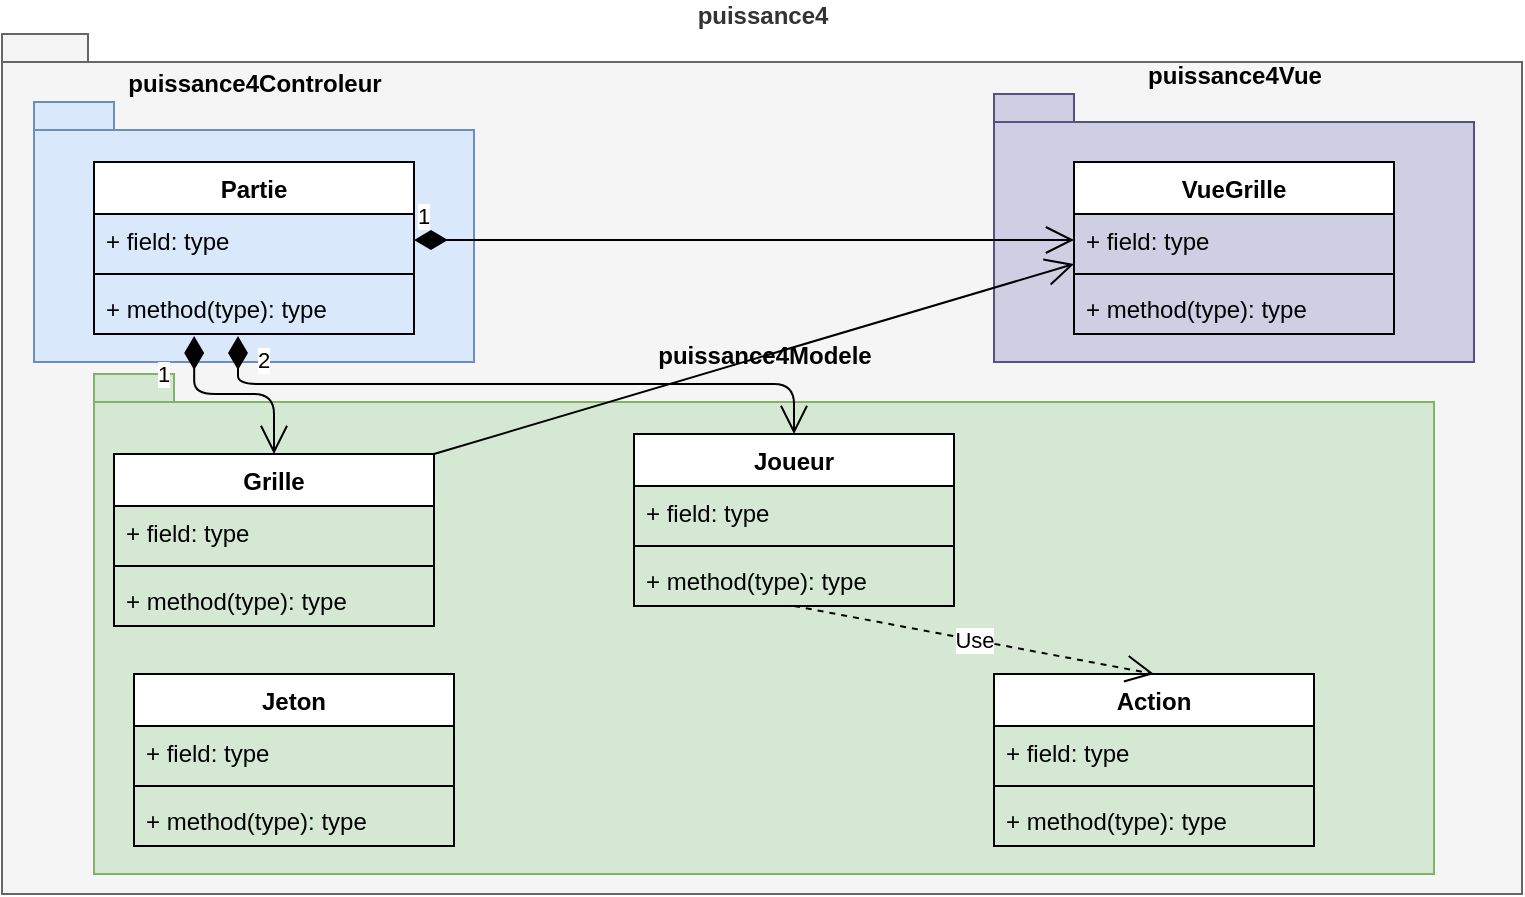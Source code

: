 <mxfile version="13.10.6" type="device"><diagram id="C5RBs43oDa-KdzZeNtuy" name="Page-1"><mxGraphModel dx="1038" dy="575" grid="1" gridSize="10" guides="1" tooltips="1" connect="1" arrows="1" fold="1" page="1" pageScale="1" pageWidth="827" pageHeight="1169" math="0" shadow="0"><root><mxCell id="WIyWlLk6GJQsqaUBKTNV-0"/><mxCell id="WIyWlLk6GJQsqaUBKTNV-1" parent="WIyWlLk6GJQsqaUBKTNV-0"/><mxCell id="a1mSQ-TyuewWaVXqMipL-0" value="puissance4" style="shape=folder;fontStyle=1;spacingTop=10;tabWidth=40;tabHeight=14;tabPosition=left;html=1;fillColor=#f5f5f5;strokeColor=#666666;labelPosition=center;verticalLabelPosition=top;align=center;verticalAlign=bottom;fontColor=#333333;" vertex="1" parent="WIyWlLk6GJQsqaUBKTNV-1"><mxGeometry x="34" y="50" width="760" height="430" as="geometry"/></mxCell><mxCell id="a1mSQ-TyuewWaVXqMipL-34" value="&lt;div&gt;puissance4Modele&lt;/div&gt;" style="shape=folder;fontStyle=1;spacingTop=10;tabWidth=40;tabHeight=14;tabPosition=left;html=1;fillColor=#d5e8d4;strokeColor=#82b366;labelPosition=center;verticalLabelPosition=top;align=center;verticalAlign=bottom;" vertex="1" parent="WIyWlLk6GJQsqaUBKTNV-1"><mxGeometry x="80" y="220" width="670" height="250" as="geometry"/></mxCell><mxCell id="a1mSQ-TyuewWaVXqMipL-33" value="puissance4Vue" style="shape=folder;fontStyle=1;spacingTop=10;tabWidth=40;tabHeight=14;tabPosition=left;html=1;labelPosition=center;verticalLabelPosition=top;align=center;verticalAlign=bottom;fillColor=#d0cee2;strokeColor=#56517e;" vertex="1" parent="WIyWlLk6GJQsqaUBKTNV-1"><mxGeometry x="530" y="80" width="240" height="134" as="geometry"/></mxCell><mxCell id="a1mSQ-TyuewWaVXqMipL-31" value="puissance4Controleur" style="shape=folder;fontStyle=1;spacingTop=10;tabWidth=40;tabHeight=14;tabPosition=left;html=1;fillColor=#dae8fc;strokeColor=#6c8ebf;labelPosition=center;verticalLabelPosition=top;align=center;verticalAlign=bottom;" vertex="1" parent="WIyWlLk6GJQsqaUBKTNV-1"><mxGeometry x="50" y="84" width="220" height="130" as="geometry"/></mxCell><mxCell id="a1mSQ-TyuewWaVXqMipL-1" value="Grille" style="swimlane;fontStyle=1;align=center;verticalAlign=top;childLayout=stackLayout;horizontal=1;startSize=26;horizontalStack=0;resizeParent=1;resizeParentMax=0;resizeLast=0;collapsible=1;marginBottom=0;" vertex="1" parent="WIyWlLk6GJQsqaUBKTNV-1"><mxGeometry x="90" y="260" width="160" height="86" as="geometry"/></mxCell><mxCell id="a1mSQ-TyuewWaVXqMipL-2" value="+ field: type" style="text;strokeColor=none;fillColor=none;align=left;verticalAlign=top;spacingLeft=4;spacingRight=4;overflow=hidden;rotatable=0;points=[[0,0.5],[1,0.5]];portConstraint=eastwest;" vertex="1" parent="a1mSQ-TyuewWaVXqMipL-1"><mxGeometry y="26" width="160" height="26" as="geometry"/></mxCell><mxCell id="a1mSQ-TyuewWaVXqMipL-3" value="" style="line;strokeWidth=1;fillColor=none;align=left;verticalAlign=middle;spacingTop=-1;spacingLeft=3;spacingRight=3;rotatable=0;labelPosition=right;points=[];portConstraint=eastwest;" vertex="1" parent="a1mSQ-TyuewWaVXqMipL-1"><mxGeometry y="52" width="160" height="8" as="geometry"/></mxCell><mxCell id="a1mSQ-TyuewWaVXqMipL-4" value="+ method(type): type" style="text;strokeColor=none;fillColor=none;align=left;verticalAlign=top;spacingLeft=4;spacingRight=4;overflow=hidden;rotatable=0;points=[[0,0.5],[1,0.5]];portConstraint=eastwest;" vertex="1" parent="a1mSQ-TyuewWaVXqMipL-1"><mxGeometry y="60" width="160" height="26" as="geometry"/></mxCell><mxCell id="a1mSQ-TyuewWaVXqMipL-5" value="Joueur" style="swimlane;fontStyle=1;align=center;verticalAlign=top;childLayout=stackLayout;horizontal=1;startSize=26;horizontalStack=0;resizeParent=1;resizeParentMax=0;resizeLast=0;collapsible=1;marginBottom=0;" vertex="1" parent="WIyWlLk6GJQsqaUBKTNV-1"><mxGeometry x="350" y="250" width="160" height="86" as="geometry"/></mxCell><mxCell id="a1mSQ-TyuewWaVXqMipL-6" value="+ field: type" style="text;strokeColor=none;fillColor=none;align=left;verticalAlign=top;spacingLeft=4;spacingRight=4;overflow=hidden;rotatable=0;points=[[0,0.5],[1,0.5]];portConstraint=eastwest;" vertex="1" parent="a1mSQ-TyuewWaVXqMipL-5"><mxGeometry y="26" width="160" height="26" as="geometry"/></mxCell><mxCell id="a1mSQ-TyuewWaVXqMipL-7" value="" style="line;strokeWidth=1;fillColor=none;align=left;verticalAlign=middle;spacingTop=-1;spacingLeft=3;spacingRight=3;rotatable=0;labelPosition=right;points=[];portConstraint=eastwest;" vertex="1" parent="a1mSQ-TyuewWaVXqMipL-5"><mxGeometry y="52" width="160" height="8" as="geometry"/></mxCell><mxCell id="a1mSQ-TyuewWaVXqMipL-8" value="+ method(type): type" style="text;strokeColor=none;fillColor=none;align=left;verticalAlign=top;spacingLeft=4;spacingRight=4;overflow=hidden;rotatable=0;points=[[0,0.5],[1,0.5]];portConstraint=eastwest;" vertex="1" parent="a1mSQ-TyuewWaVXqMipL-5"><mxGeometry y="60" width="160" height="26" as="geometry"/></mxCell><mxCell id="a1mSQ-TyuewWaVXqMipL-9" value="Partie" style="swimlane;fontStyle=1;align=center;verticalAlign=top;childLayout=stackLayout;horizontal=1;startSize=26;horizontalStack=0;resizeParent=1;resizeParentMax=0;resizeLast=0;collapsible=1;marginBottom=0;" vertex="1" parent="WIyWlLk6GJQsqaUBKTNV-1"><mxGeometry x="80" y="114" width="160" height="86" as="geometry"/></mxCell><mxCell id="a1mSQ-TyuewWaVXqMipL-10" value="+ field: type" style="text;strokeColor=none;fillColor=none;align=left;verticalAlign=top;spacingLeft=4;spacingRight=4;overflow=hidden;rotatable=0;points=[[0,0.5],[1,0.5]];portConstraint=eastwest;" vertex="1" parent="a1mSQ-TyuewWaVXqMipL-9"><mxGeometry y="26" width="160" height="26" as="geometry"/></mxCell><mxCell id="a1mSQ-TyuewWaVXqMipL-11" value="" style="line;strokeWidth=1;fillColor=none;align=left;verticalAlign=middle;spacingTop=-1;spacingLeft=3;spacingRight=3;rotatable=0;labelPosition=right;points=[];portConstraint=eastwest;" vertex="1" parent="a1mSQ-TyuewWaVXqMipL-9"><mxGeometry y="52" width="160" height="8" as="geometry"/></mxCell><mxCell id="a1mSQ-TyuewWaVXqMipL-12" value="+ method(type): type" style="text;strokeColor=none;fillColor=none;align=left;verticalAlign=top;spacingLeft=4;spacingRight=4;overflow=hidden;rotatable=0;points=[[0,0.5],[1,0.5]];portConstraint=eastwest;" vertex="1" parent="a1mSQ-TyuewWaVXqMipL-9"><mxGeometry y="60" width="160" height="26" as="geometry"/></mxCell><mxCell id="a1mSQ-TyuewWaVXqMipL-17" value="Jeton" style="swimlane;fontStyle=1;align=center;verticalAlign=top;childLayout=stackLayout;horizontal=1;startSize=26;horizontalStack=0;resizeParent=1;resizeParentMax=0;resizeLast=0;collapsible=1;marginBottom=0;" vertex="1" parent="WIyWlLk6GJQsqaUBKTNV-1"><mxGeometry x="100" y="370" width="160" height="86" as="geometry"/></mxCell><mxCell id="a1mSQ-TyuewWaVXqMipL-18" value="+ field: type" style="text;strokeColor=none;fillColor=none;align=left;verticalAlign=top;spacingLeft=4;spacingRight=4;overflow=hidden;rotatable=0;points=[[0,0.5],[1,0.5]];portConstraint=eastwest;" vertex="1" parent="a1mSQ-TyuewWaVXqMipL-17"><mxGeometry y="26" width="160" height="26" as="geometry"/></mxCell><mxCell id="a1mSQ-TyuewWaVXqMipL-19" value="" style="line;strokeWidth=1;fillColor=none;align=left;verticalAlign=middle;spacingTop=-1;spacingLeft=3;spacingRight=3;rotatable=0;labelPosition=right;points=[];portConstraint=eastwest;" vertex="1" parent="a1mSQ-TyuewWaVXqMipL-17"><mxGeometry y="52" width="160" height="8" as="geometry"/></mxCell><mxCell id="a1mSQ-TyuewWaVXqMipL-20" value="+ method(type): type" style="text;strokeColor=none;fillColor=none;align=left;verticalAlign=top;spacingLeft=4;spacingRight=4;overflow=hidden;rotatable=0;points=[[0,0.5],[1,0.5]];portConstraint=eastwest;" vertex="1" parent="a1mSQ-TyuewWaVXqMipL-17"><mxGeometry y="60" width="160" height="26" as="geometry"/></mxCell><mxCell id="a1mSQ-TyuewWaVXqMipL-21" value="Action" style="swimlane;fontStyle=1;align=center;verticalAlign=top;childLayout=stackLayout;horizontal=1;startSize=26;horizontalStack=0;resizeParent=1;resizeParentMax=0;resizeLast=0;collapsible=1;marginBottom=0;" vertex="1" parent="WIyWlLk6GJQsqaUBKTNV-1"><mxGeometry x="530" y="370" width="160" height="86" as="geometry"/></mxCell><mxCell id="a1mSQ-TyuewWaVXqMipL-22" value="+ field: type" style="text;strokeColor=none;fillColor=none;align=left;verticalAlign=top;spacingLeft=4;spacingRight=4;overflow=hidden;rotatable=0;points=[[0,0.5],[1,0.5]];portConstraint=eastwest;" vertex="1" parent="a1mSQ-TyuewWaVXqMipL-21"><mxGeometry y="26" width="160" height="26" as="geometry"/></mxCell><mxCell id="a1mSQ-TyuewWaVXqMipL-23" value="" style="line;strokeWidth=1;fillColor=none;align=left;verticalAlign=middle;spacingTop=-1;spacingLeft=3;spacingRight=3;rotatable=0;labelPosition=right;points=[];portConstraint=eastwest;" vertex="1" parent="a1mSQ-TyuewWaVXqMipL-21"><mxGeometry y="52" width="160" height="8" as="geometry"/></mxCell><mxCell id="a1mSQ-TyuewWaVXqMipL-24" value="+ method(type): type" style="text;strokeColor=none;fillColor=none;align=left;verticalAlign=top;spacingLeft=4;spacingRight=4;overflow=hidden;rotatable=0;points=[[0,0.5],[1,0.5]];portConstraint=eastwest;" vertex="1" parent="a1mSQ-TyuewWaVXqMipL-21"><mxGeometry y="60" width="160" height="26" as="geometry"/></mxCell><mxCell id="a1mSQ-TyuewWaVXqMipL-25" value="VueGrille" style="swimlane;fontStyle=1;align=center;verticalAlign=top;childLayout=stackLayout;horizontal=1;startSize=26;horizontalStack=0;resizeParent=1;resizeParentMax=0;resizeLast=0;collapsible=1;marginBottom=0;" vertex="1" parent="WIyWlLk6GJQsqaUBKTNV-1"><mxGeometry x="570" y="114" width="160" height="86" as="geometry"/></mxCell><mxCell id="a1mSQ-TyuewWaVXqMipL-26" value="+ field: type" style="text;strokeColor=none;fillColor=none;align=left;verticalAlign=top;spacingLeft=4;spacingRight=4;overflow=hidden;rotatable=0;points=[[0,0.5],[1,0.5]];portConstraint=eastwest;" vertex="1" parent="a1mSQ-TyuewWaVXqMipL-25"><mxGeometry y="26" width="160" height="26" as="geometry"/></mxCell><mxCell id="a1mSQ-TyuewWaVXqMipL-27" value="" style="line;strokeWidth=1;fillColor=none;align=left;verticalAlign=middle;spacingTop=-1;spacingLeft=3;spacingRight=3;rotatable=0;labelPosition=right;points=[];portConstraint=eastwest;" vertex="1" parent="a1mSQ-TyuewWaVXqMipL-25"><mxGeometry y="52" width="160" height="8" as="geometry"/></mxCell><mxCell id="a1mSQ-TyuewWaVXqMipL-28" value="+ method(type): type" style="text;strokeColor=none;fillColor=none;align=left;verticalAlign=top;spacingLeft=4;spacingRight=4;overflow=hidden;rotatable=0;points=[[0,0.5],[1,0.5]];portConstraint=eastwest;" vertex="1" parent="a1mSQ-TyuewWaVXqMipL-25"><mxGeometry y="60" width="160" height="26" as="geometry"/></mxCell><mxCell id="a1mSQ-TyuewWaVXqMipL-29" value="2" style="endArrow=open;html=1;endSize=12;startArrow=diamondThin;startSize=14;startFill=1;edgeStyle=orthogonalEdgeStyle;align=left;verticalAlign=bottom;entryX=0.5;entryY=0;entryDx=0;entryDy=0;exitX=0.45;exitY=1.038;exitDx=0;exitDy=0;exitPerimeter=0;" edge="1" parent="WIyWlLk6GJQsqaUBKTNV-1" source="a1mSQ-TyuewWaVXqMipL-12" target="a1mSQ-TyuewWaVXqMipL-5"><mxGeometry x="-0.873" y="8" relative="1" as="geometry"><mxPoint x="160" y="166" as="sourcePoint"/><mxPoint x="320" y="166" as="targetPoint"/><mxPoint as="offset"/></mxGeometry></mxCell><mxCell id="a1mSQ-TyuewWaVXqMipL-30" value="1" style="endArrow=open;html=1;endSize=12;startArrow=diamondThin;startSize=14;startFill=1;edgeStyle=orthogonalEdgeStyle;align=left;verticalAlign=bottom;exitX=0.313;exitY=1.038;exitDx=0;exitDy=0;exitPerimeter=0;entryX=0.5;entryY=0;entryDx=0;entryDy=0;" edge="1" parent="WIyWlLk6GJQsqaUBKTNV-1" source="a1mSQ-TyuewWaVXqMipL-12" target="a1mSQ-TyuewWaVXqMipL-1"><mxGeometry x="-0.447" y="-20" relative="1" as="geometry"><mxPoint x="370" y="320" as="sourcePoint"/><mxPoint x="160" y="243" as="targetPoint"/><mxPoint as="offset"/></mxGeometry></mxCell><mxCell id="a1mSQ-TyuewWaVXqMipL-35" value="Use" style="endArrow=open;endSize=12;dashed=1;html=1;entryX=0.5;entryY=0;entryDx=0;entryDy=0;exitX=0.5;exitY=1;exitDx=0;exitDy=0;" edge="1" parent="WIyWlLk6GJQsqaUBKTNV-1" source="a1mSQ-TyuewWaVXqMipL-5" target="a1mSQ-TyuewWaVXqMipL-21"><mxGeometry width="160" relative="1" as="geometry"><mxPoint x="370" y="300" as="sourcePoint"/><mxPoint x="530" y="300" as="targetPoint"/><Array as="points"/></mxGeometry></mxCell><mxCell id="a1mSQ-TyuewWaVXqMipL-37" value="1" style="endArrow=open;html=1;endSize=12;startArrow=diamondThin;startSize=14;startFill=1;edgeStyle=orthogonalEdgeStyle;align=left;verticalAlign=bottom;entryX=0;entryY=0.5;entryDx=0;entryDy=0;" edge="1" parent="WIyWlLk6GJQsqaUBKTNV-1" source="a1mSQ-TyuewWaVXqMipL-10" target="a1mSQ-TyuewWaVXqMipL-26"><mxGeometry x="-1" y="3" relative="1" as="geometry"><mxPoint x="370" y="300" as="sourcePoint"/><mxPoint x="530" y="300" as="targetPoint"/></mxGeometry></mxCell><mxCell id="a1mSQ-TyuewWaVXqMipL-38" value="" style="endArrow=open;endFill=1;endSize=12;html=1;entryX=0;entryY=0.962;entryDx=0;entryDy=0;entryPerimeter=0;exitX=1;exitY=0;exitDx=0;exitDy=0;" edge="1" parent="WIyWlLk6GJQsqaUBKTNV-1" source="a1mSQ-TyuewWaVXqMipL-1" target="a1mSQ-TyuewWaVXqMipL-26"><mxGeometry width="160" relative="1" as="geometry"><mxPoint x="370" y="300" as="sourcePoint"/><mxPoint x="530" y="300" as="targetPoint"/></mxGeometry></mxCell></root></mxGraphModel></diagram></mxfile>